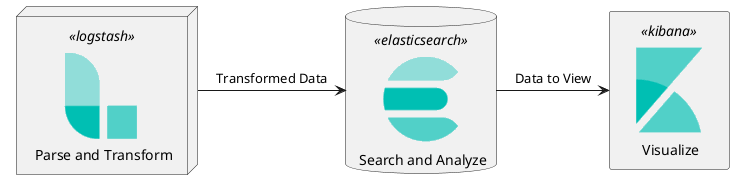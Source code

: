 @startuml
!include <elastic/common>
!include <elastic/elasticsearch/elasticsearch>
!include <elastic/logstash/logstash>
!include <elastic/kibana/kibana>

ELASTICSEARCH(ElasticSearch, "Search and Analyze",database)
LOGSTASH(Logstash, "Parse and Transform",node)
KIBANA(Kibana, "Visualize",agent) 

Logstash -right-> ElasticSearch: Transformed Data
ElasticSearch -right-> Kibana: Data to View
@enduml